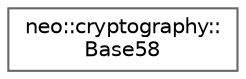 digraph "Graphical Class Hierarchy"
{
 // LATEX_PDF_SIZE
  bgcolor="transparent";
  edge [fontname=Helvetica,fontsize=10,labelfontname=Helvetica,labelfontsize=10];
  node [fontname=Helvetica,fontsize=10,shape=box,height=0.2,width=0.4];
  rankdir="LR";
  Node0 [id="Node000000",label="neo::cryptography::\lBase58",height=0.2,width=0.4,color="grey40", fillcolor="white", style="filled",URL="$classneo_1_1cryptography_1_1_base58.html",tooltip="Base58 encoding and decoding functionality for Neo."];
}
